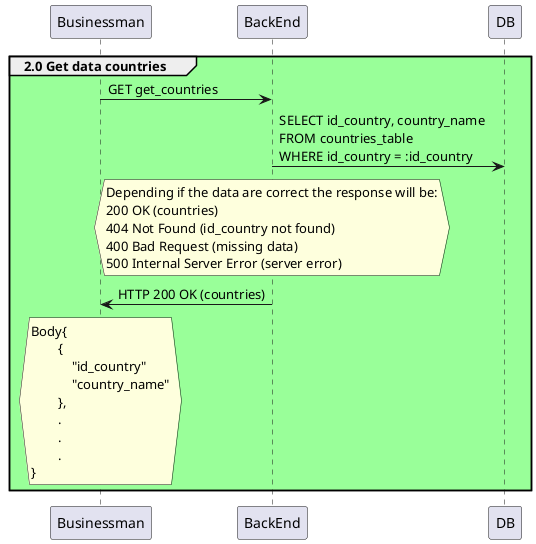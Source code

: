 @startuml

    group #99FF99 2.0 Get data countries
        Businessman -> BackEnd: GET get_countries

        BackEnd -> DB: SELECT id_country, country_name \nFROM countries_table \nWHERE id_country = :id_country

        hnote over BackEnd
            Depending if the data are correct the response will be:
            200 OK (countries)
            404 Not Found (id_country not found)
            400 Bad Request (missing data)
            500 Internal Server Error (server error)
        endnote

        BackEnd -> Businessman: HTTP 200 OK (countries)

        hnote over Businessman
            Body{
                    {
                        "id_country"
                        "country_name"
                    },
                    .
                    .
                    .
            }
        endnote

    end group

@enduml